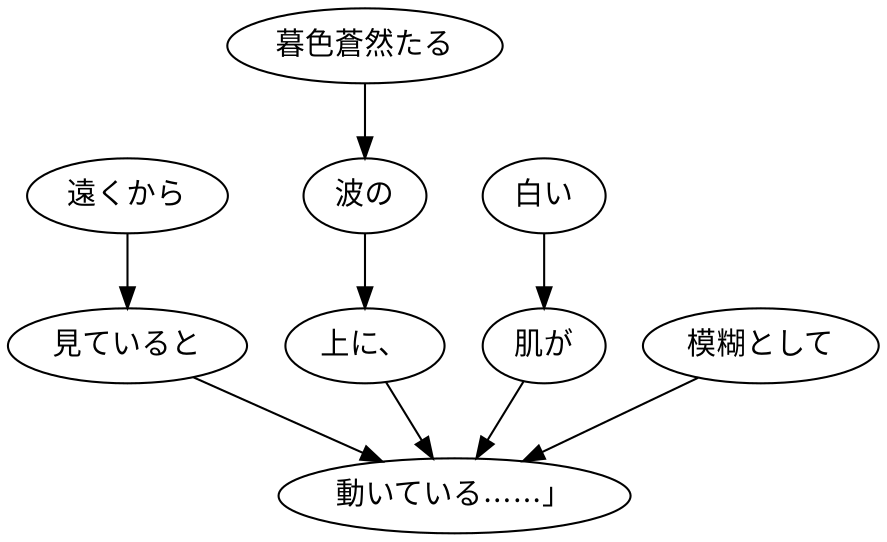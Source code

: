 digraph graph8655 {
	node0 [label="遠くから"];
	node1 [label="見ていると"];
	node2 [label="暮色蒼然たる"];
	node3 [label="波の"];
	node4 [label="上に、"];
	node5 [label="白い"];
	node6 [label="肌が"];
	node7 [label="模糊として"];
	node8 [label="動いている……」"];
	node0 -> node1;
	node1 -> node8;
	node2 -> node3;
	node3 -> node4;
	node4 -> node8;
	node5 -> node6;
	node6 -> node8;
	node7 -> node8;
}
